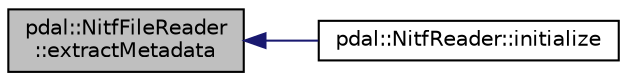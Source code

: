 digraph "pdal::NitfFileReader::extractMetadata"
{
  edge [fontname="Helvetica",fontsize="10",labelfontname="Helvetica",labelfontsize="10"];
  node [fontname="Helvetica",fontsize="10",shape=record];
  rankdir="LR";
  Node1 [label="pdal::NitfFileReader\l::extractMetadata",height=0.2,width=0.4,color="black", fillcolor="grey75", style="filled", fontcolor="black"];
  Node1 -> Node2 [dir="back",color="midnightblue",fontsize="10",style="solid",fontname="Helvetica"];
  Node2 [label="pdal::NitfReader::initialize",height=0.2,width=0.4,color="black", fillcolor="white", style="filled",URL="$classpdal_1_1NitfReader.html#aff135fa0b6888020a5de9eb33e2d7fea"];
}
